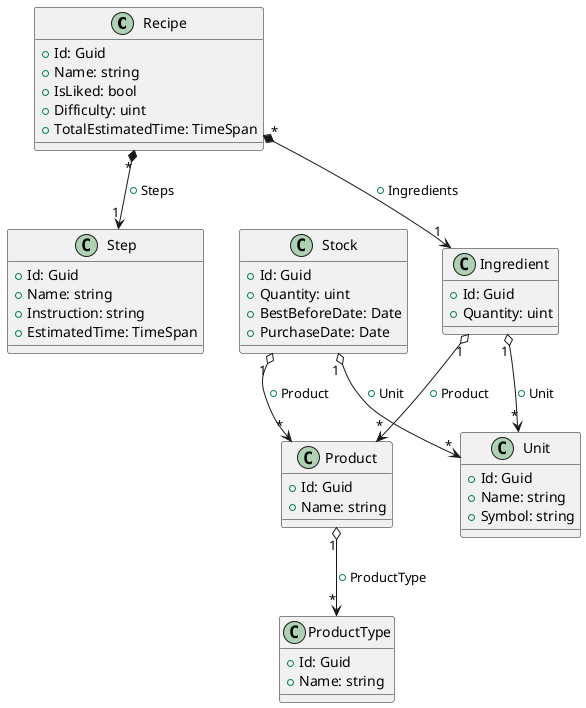 ﻿@startuml

class Recipe {
    + Id: Guid
    + Name: string
    + IsLiked: bool
    + Difficulty: uint
    + TotalEstimatedTime: TimeSpan
}

class Step {
    + Id: Guid
    + Name: string
    + Instruction: string
    + EstimatedTime: TimeSpan
}

class Ingredient {
    + Id: Guid
    + Quantity: uint
}

class Product {
    + Id: Guid
    + Name: string
}

class ProductType {
    + Id: Guid
    + Name: string
}


class Unit {
    + Id: Guid
    + Name: string
    + Symbol: string
}

class Stock {
    + Id: Guid
    + Quantity: uint
    + BestBeforeDate: Date
    + PurchaseDate: Date
}

Recipe "*" *--> "1" Step : + Steps
Recipe "*" *--> "1" Ingredient : + Ingredients
Ingredient "1" o--> "*" Product : + Product
Ingredient "1" o--> "*" Unit : + Unit
Product "1" o--> "*" ProductType : + ProductType


Stock "1" o--> "*" Product : + Product
Stock "1" o--> "*" Unit : + Unit

@enduml
